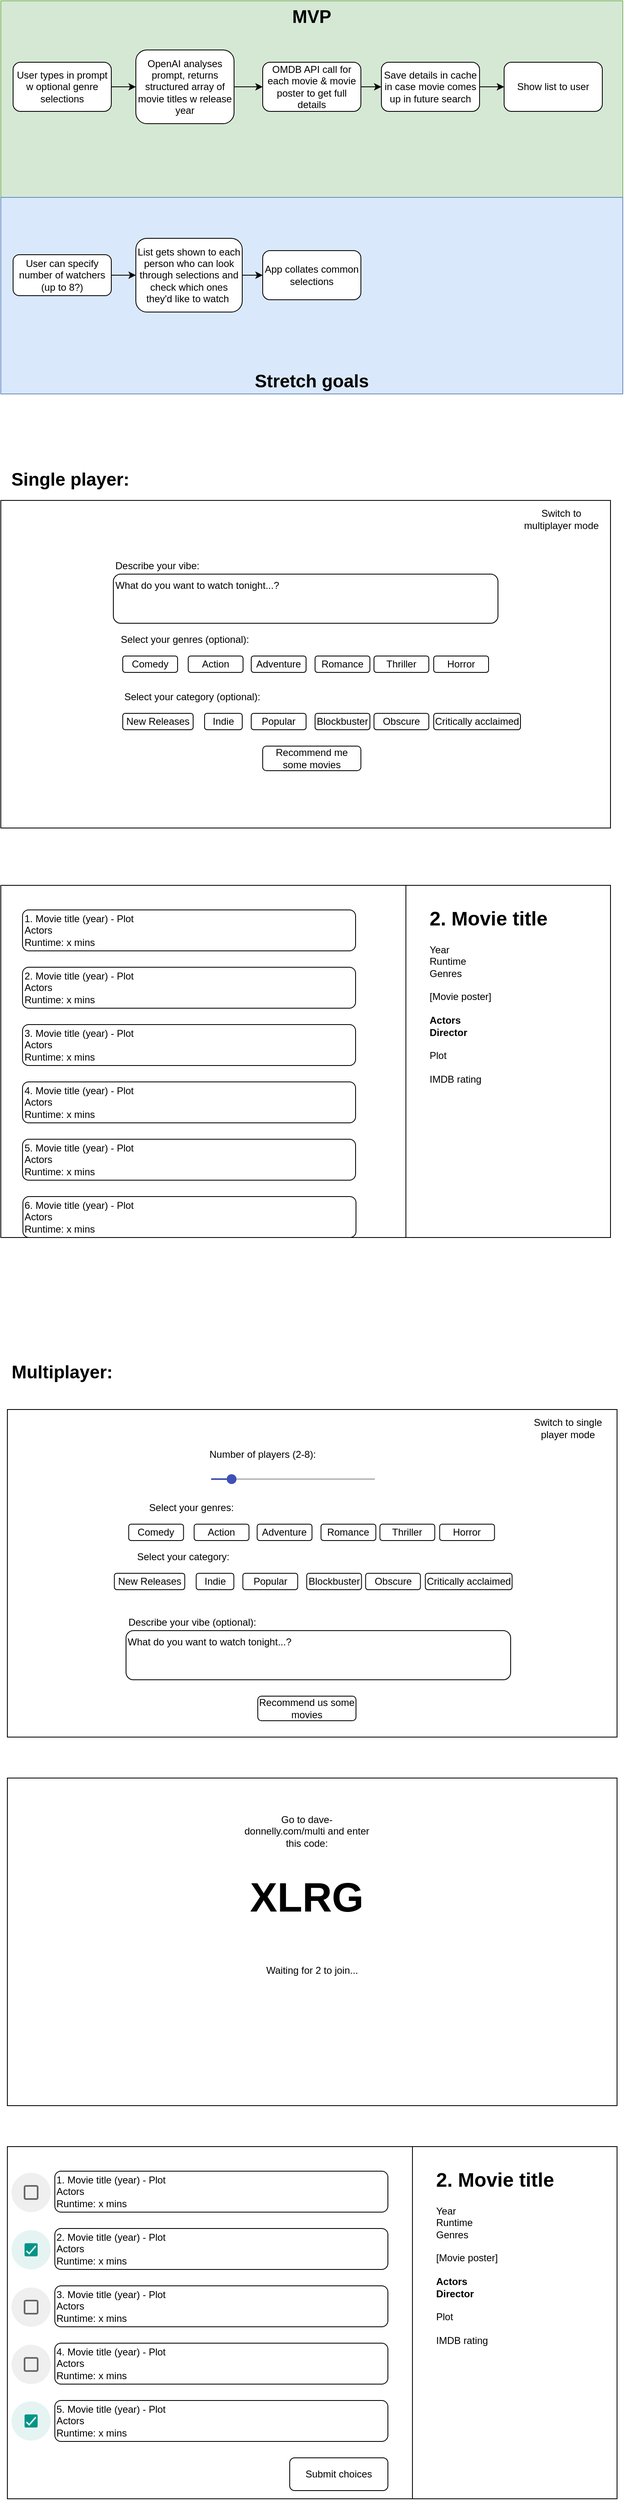 <mxfile version="28.0.9">
  <diagram name="Page-1" id="rJd82SwJ6pK51FtcIQn_">
    <mxGraphModel dx="1376" dy="799" grid="1" gridSize="10" guides="1" tooltips="1" connect="1" arrows="1" fold="1" page="1" pageScale="1" pageWidth="850" pageHeight="1100" math="0" shadow="0">
      <root>
        <mxCell id="0" />
        <mxCell id="1" parent="0" />
        <mxCell id="Zo9WxlXLLLf2FxghPbUZ-1" value="&lt;b&gt;&lt;font style=&quot;font-size: 22px;&quot;&gt;MVP&lt;/font&gt;&lt;/b&gt;" style="rounded=0;whiteSpace=wrap;html=1;fillColor=#d5e8d4;strokeColor=#82b366;verticalAlign=top;" parent="1" vertex="1">
          <mxGeometry x="45" y="40" width="760" height="240" as="geometry" />
        </mxCell>
        <mxCell id="Zo9WxlXLLLf2FxghPbUZ-2" value="Stretch goals" style="rounded=0;whiteSpace=wrap;html=1;fillColor=#dae8fc;strokeColor=#6c8ebf;verticalAlign=bottom;fontStyle=1;fontSize=22;" parent="1" vertex="1">
          <mxGeometry x="45" y="280" width="760" height="240" as="geometry" />
        </mxCell>
        <mxCell id="Zo9WxlXLLLf2FxghPbUZ-5" value="" style="edgeStyle=orthogonalEdgeStyle;rounded=0;orthogonalLoop=1;jettySize=auto;html=1;" parent="1" source="Zo9WxlXLLLf2FxghPbUZ-3" target="Zo9WxlXLLLf2FxghPbUZ-4" edge="1">
          <mxGeometry relative="1" as="geometry" />
        </mxCell>
        <mxCell id="Zo9WxlXLLLf2FxghPbUZ-3" value="User types in prompt w optional genre selections" style="rounded=1;whiteSpace=wrap;html=1;" parent="1" vertex="1">
          <mxGeometry x="60" y="115" width="120" height="60" as="geometry" />
        </mxCell>
        <mxCell id="Zo9WxlXLLLf2FxghPbUZ-7" value="" style="edgeStyle=orthogonalEdgeStyle;rounded=0;orthogonalLoop=1;jettySize=auto;html=1;" parent="1" source="Zo9WxlXLLLf2FxghPbUZ-4" target="Zo9WxlXLLLf2FxghPbUZ-6" edge="1">
          <mxGeometry relative="1" as="geometry" />
        </mxCell>
        <mxCell id="Zo9WxlXLLLf2FxghPbUZ-4" value="OpenAI analyses prompt, returns structured array of movie titles w release year" style="whiteSpace=wrap;html=1;rounded=1;" parent="1" vertex="1">
          <mxGeometry x="210" y="100" width="120" height="90" as="geometry" />
        </mxCell>
        <mxCell id="Zo9WxlXLLLf2FxghPbUZ-9" value="" style="edgeStyle=orthogonalEdgeStyle;rounded=0;orthogonalLoop=1;jettySize=auto;html=1;" parent="1" source="Zo9WxlXLLLf2FxghPbUZ-6" target="Zo9WxlXLLLf2FxghPbUZ-8" edge="1">
          <mxGeometry relative="1" as="geometry" />
        </mxCell>
        <mxCell id="Zo9WxlXLLLf2FxghPbUZ-6" value="OMDB API call for each movie &amp;amp; movie poster to get full details" style="whiteSpace=wrap;html=1;rounded=1;" parent="1" vertex="1">
          <mxGeometry x="365" y="115" width="120" height="60" as="geometry" />
        </mxCell>
        <mxCell id="Zo9WxlXLLLf2FxghPbUZ-11" value="" style="edgeStyle=orthogonalEdgeStyle;rounded=0;orthogonalLoop=1;jettySize=auto;html=1;" parent="1" source="Zo9WxlXLLLf2FxghPbUZ-8" target="Zo9WxlXLLLf2FxghPbUZ-10" edge="1">
          <mxGeometry relative="1" as="geometry" />
        </mxCell>
        <mxCell id="Zo9WxlXLLLf2FxghPbUZ-8" value="Save details in cache in case movie comes up in future search" style="whiteSpace=wrap;html=1;rounded=1;" parent="1" vertex="1">
          <mxGeometry x="510" y="115" width="120" height="60" as="geometry" />
        </mxCell>
        <mxCell id="Zo9WxlXLLLf2FxghPbUZ-10" value="Show list to user" style="whiteSpace=wrap;html=1;rounded=1;" parent="1" vertex="1">
          <mxGeometry x="660" y="115" width="120" height="60" as="geometry" />
        </mxCell>
        <mxCell id="Zo9WxlXLLLf2FxghPbUZ-16" value="" style="edgeStyle=orthogonalEdgeStyle;rounded=0;orthogonalLoop=1;jettySize=auto;html=1;" parent="1" source="Zo9WxlXLLLf2FxghPbUZ-14" target="Zo9WxlXLLLf2FxghPbUZ-15" edge="1">
          <mxGeometry relative="1" as="geometry" />
        </mxCell>
        <mxCell id="Zo9WxlXLLLf2FxghPbUZ-14" value="User can specify number of watchers (up to 8?)" style="rounded=1;whiteSpace=wrap;html=1;" parent="1" vertex="1">
          <mxGeometry x="60" y="350" width="120" height="50" as="geometry" />
        </mxCell>
        <mxCell id="Zo9WxlXLLLf2FxghPbUZ-18" value="" style="edgeStyle=orthogonalEdgeStyle;rounded=0;orthogonalLoop=1;jettySize=auto;html=1;" parent="1" source="Zo9WxlXLLLf2FxghPbUZ-15" target="Zo9WxlXLLLf2FxghPbUZ-17" edge="1">
          <mxGeometry relative="1" as="geometry" />
        </mxCell>
        <mxCell id="Zo9WxlXLLLf2FxghPbUZ-15" value="List gets shown to each person who&amp;nbsp;can look through selections and check which ones they&#39;d like to watch&amp;nbsp;" style="whiteSpace=wrap;html=1;rounded=1;" parent="1" vertex="1">
          <mxGeometry x="210" y="330" width="130" height="90" as="geometry" />
        </mxCell>
        <mxCell id="Zo9WxlXLLLf2FxghPbUZ-17" value="App collates common selections" style="whiteSpace=wrap;html=1;rounded=1;" parent="1" vertex="1">
          <mxGeometry x="365" y="345" width="120" height="60" as="geometry" />
        </mxCell>
        <mxCell id="z4P403QgoqcrapmyP9If-1" value="" style="rounded=0;whiteSpace=wrap;html=1;" vertex="1" parent="1">
          <mxGeometry x="45" y="650" width="745" height="400" as="geometry" />
        </mxCell>
        <mxCell id="z4P403QgoqcrapmyP9If-2" value="What do you want to watch tonight...?" style="rounded=1;whiteSpace=wrap;html=1;align=left;verticalAlign=top;" vertex="1" parent="1">
          <mxGeometry x="182.5" y="740" width="470" height="60" as="geometry" />
        </mxCell>
        <mxCell id="z4P403QgoqcrapmyP9If-3" value="Describe your vibe:" style="text;html=1;align=left;verticalAlign=middle;whiteSpace=wrap;rounded=0;" vertex="1" parent="1">
          <mxGeometry x="183" y="720" width="127" height="20" as="geometry" />
        </mxCell>
        <mxCell id="z4P403QgoqcrapmyP9If-5" value="Comedy" style="rounded=1;whiteSpace=wrap;html=1;" vertex="1" parent="1">
          <mxGeometry x="194" y="840" width="67" height="20" as="geometry" />
        </mxCell>
        <mxCell id="z4P403QgoqcrapmyP9If-6" value="Action" style="rounded=1;whiteSpace=wrap;html=1;" vertex="1" parent="1">
          <mxGeometry x="274" y="840" width="67" height="20" as="geometry" />
        </mxCell>
        <mxCell id="z4P403QgoqcrapmyP9If-7" value="Adventure" style="rounded=1;whiteSpace=wrap;html=1;" vertex="1" parent="1">
          <mxGeometry x="351" y="840" width="67" height="20" as="geometry" />
        </mxCell>
        <mxCell id="z4P403QgoqcrapmyP9If-8" value="Romance" style="rounded=1;whiteSpace=wrap;html=1;" vertex="1" parent="1">
          <mxGeometry x="429" y="840" width="67" height="20" as="geometry" />
        </mxCell>
        <mxCell id="z4P403QgoqcrapmyP9If-9" value="Thriller" style="rounded=1;whiteSpace=wrap;html=1;" vertex="1" parent="1">
          <mxGeometry x="501" y="840" width="67" height="20" as="geometry" />
        </mxCell>
        <mxCell id="z4P403QgoqcrapmyP9If-10" value="Horror" style="rounded=1;whiteSpace=wrap;html=1;" vertex="1" parent="1">
          <mxGeometry x="574" y="840" width="67" height="20" as="geometry" />
        </mxCell>
        <mxCell id="z4P403QgoqcrapmyP9If-11" value="Select your genres (optional):" style="text;html=1;align=center;verticalAlign=middle;whiteSpace=wrap;rounded=0;" vertex="1" parent="1">
          <mxGeometry x="183.25" y="810" width="173.5" height="20" as="geometry" />
        </mxCell>
        <mxCell id="z4P403QgoqcrapmyP9If-12" value="Select your category (optional):" style="text;html=1;align=center;verticalAlign=middle;whiteSpace=wrap;rounded=0;" vertex="1" parent="1">
          <mxGeometry x="191.5" y="880" width="173.5" height="20" as="geometry" />
        </mxCell>
        <mxCell id="z4P403QgoqcrapmyP9If-13" value="New Releases" style="rounded=1;whiteSpace=wrap;html=1;" vertex="1" parent="1">
          <mxGeometry x="194" y="910" width="86" height="20" as="geometry" />
        </mxCell>
        <mxCell id="z4P403QgoqcrapmyP9If-14" value="Indie" style="rounded=1;whiteSpace=wrap;html=1;" vertex="1" parent="1">
          <mxGeometry x="294" y="910" width="46" height="20" as="geometry" />
        </mxCell>
        <mxCell id="z4P403QgoqcrapmyP9If-15" value="Popular" style="rounded=1;whiteSpace=wrap;html=1;" vertex="1" parent="1">
          <mxGeometry x="351" y="910" width="67" height="20" as="geometry" />
        </mxCell>
        <mxCell id="z4P403QgoqcrapmyP9If-16" value="Blockbuster" style="rounded=1;whiteSpace=wrap;html=1;" vertex="1" parent="1">
          <mxGeometry x="429" y="910" width="67" height="20" as="geometry" />
        </mxCell>
        <mxCell id="z4P403QgoqcrapmyP9If-17" value="Obscure" style="rounded=1;whiteSpace=wrap;html=1;" vertex="1" parent="1">
          <mxGeometry x="501" y="910" width="67" height="20" as="geometry" />
        </mxCell>
        <mxCell id="z4P403QgoqcrapmyP9If-18" value="Critically acclaimed" style="rounded=1;whiteSpace=wrap;html=1;" vertex="1" parent="1">
          <mxGeometry x="574" y="910" width="106" height="20" as="geometry" />
        </mxCell>
        <mxCell id="z4P403QgoqcrapmyP9If-20" value="Recommend me some movies" style="rounded=1;whiteSpace=wrap;html=1;" vertex="1" parent="1">
          <mxGeometry x="365" y="950" width="120" height="30" as="geometry" />
        </mxCell>
        <mxCell id="z4P403QgoqcrapmyP9If-22" value="" style="shape=image;html=1;verticalAlign=top;verticalLabelPosition=bottom;labelBackgroundColor=#ffffff;imageAspect=0;aspect=fixed;image=https://icons.diagrams.net/icon-cache1/Phosphor_Duotone_Vol_4-2933/toggle-left-duotone-1282.svg" vertex="1" parent="1">
          <mxGeometry x="703.75" y="687.5" width="32.5" height="32.5" as="geometry" />
        </mxCell>
        <mxCell id="z4P403QgoqcrapmyP9If-23" value="Switch to multiplayer mode" style="text;html=1;align=center;verticalAlign=middle;whiteSpace=wrap;rounded=0;" vertex="1" parent="1">
          <mxGeometry x="680" y="657.5" width="100" height="30" as="geometry" />
        </mxCell>
        <mxCell id="z4P403QgoqcrapmyP9If-24" value="" style="rounded=0;whiteSpace=wrap;html=1;" vertex="1" parent="1">
          <mxGeometry x="53" y="1760" width="745" height="400" as="geometry" />
        </mxCell>
        <mxCell id="z4P403QgoqcrapmyP9If-41" value="Recommend us some movies" style="rounded=1;whiteSpace=wrap;html=1;" vertex="1" parent="1">
          <mxGeometry x="359" y="2110" width="120" height="30" as="geometry" />
        </mxCell>
        <mxCell id="z4P403QgoqcrapmyP9If-43" value="Switch to single player mode" style="text;html=1;align=center;verticalAlign=middle;whiteSpace=wrap;rounded=0;" vertex="1" parent="1">
          <mxGeometry x="688" y="1767.5" width="100" height="30" as="geometry" />
        </mxCell>
        <mxCell id="z4P403QgoqcrapmyP9If-44" value="" style="shape=image;html=1;verticalAlign=top;verticalLabelPosition=bottom;labelBackgroundColor=#ffffff;imageAspect=0;aspect=fixed;image=https://icons.diagrams.net/icon-cache1/Phosphor_Fill_Vol_4-2938/toggle-left-fill-1419.svg" vertex="1" parent="1">
          <mxGeometry x="711.75" y="1800" width="32.5" height="32.5" as="geometry" />
        </mxCell>
        <mxCell id="z4P403QgoqcrapmyP9If-45" value="" style="group" vertex="1" connectable="0" parent="1">
          <mxGeometry x="190.5" y="1870" width="457.75" height="50" as="geometry" />
        </mxCell>
        <mxCell id="z4P403QgoqcrapmyP9If-27" value="Comedy" style="rounded=1;whiteSpace=wrap;html=1;" vertex="1" parent="z4P403QgoqcrapmyP9If-45">
          <mxGeometry x="10.75" y="30" width="67" height="20" as="geometry" />
        </mxCell>
        <mxCell id="z4P403QgoqcrapmyP9If-28" value="Action" style="rounded=1;whiteSpace=wrap;html=1;" vertex="1" parent="z4P403QgoqcrapmyP9If-45">
          <mxGeometry x="90.75" y="30" width="67" height="20" as="geometry" />
        </mxCell>
        <mxCell id="z4P403QgoqcrapmyP9If-29" value="Adventure" style="rounded=1;whiteSpace=wrap;html=1;" vertex="1" parent="z4P403QgoqcrapmyP9If-45">
          <mxGeometry x="167.75" y="30" width="67" height="20" as="geometry" />
        </mxCell>
        <mxCell id="z4P403QgoqcrapmyP9If-30" value="Romance" style="rounded=1;whiteSpace=wrap;html=1;" vertex="1" parent="z4P403QgoqcrapmyP9If-45">
          <mxGeometry x="245.75" y="30" width="67" height="20" as="geometry" />
        </mxCell>
        <mxCell id="z4P403QgoqcrapmyP9If-31" value="Thriller" style="rounded=1;whiteSpace=wrap;html=1;" vertex="1" parent="z4P403QgoqcrapmyP9If-45">
          <mxGeometry x="317.75" y="30" width="67" height="20" as="geometry" />
        </mxCell>
        <mxCell id="z4P403QgoqcrapmyP9If-32" value="Horror" style="rounded=1;whiteSpace=wrap;html=1;" vertex="1" parent="z4P403QgoqcrapmyP9If-45">
          <mxGeometry x="390.75" y="30" width="67" height="20" as="geometry" />
        </mxCell>
        <mxCell id="z4P403QgoqcrapmyP9If-33" value="Select your genres:" style="text;html=1;align=center;verticalAlign=middle;whiteSpace=wrap;rounded=0;" vertex="1" parent="z4P403QgoqcrapmyP9If-45">
          <mxGeometry width="173.5" height="20" as="geometry" />
        </mxCell>
        <mxCell id="z4P403QgoqcrapmyP9If-46" value="" style="group" vertex="1" connectable="0" parent="1">
          <mxGeometry x="181.25" y="1930" width="488.5" height="50" as="geometry" />
        </mxCell>
        <mxCell id="z4P403QgoqcrapmyP9If-34" value="Select your category:" style="text;html=1;align=center;verticalAlign=middle;whiteSpace=wrap;rounded=0;" vertex="1" parent="z4P403QgoqcrapmyP9If-46">
          <mxGeometry width="173.5" height="20" as="geometry" />
        </mxCell>
        <mxCell id="z4P403QgoqcrapmyP9If-35" value="New Releases" style="rounded=1;whiteSpace=wrap;html=1;" vertex="1" parent="z4P403QgoqcrapmyP9If-46">
          <mxGeometry x="2.5" y="30" width="86" height="20" as="geometry" />
        </mxCell>
        <mxCell id="z4P403QgoqcrapmyP9If-36" value="Indie" style="rounded=1;whiteSpace=wrap;html=1;" vertex="1" parent="z4P403QgoqcrapmyP9If-46">
          <mxGeometry x="102.5" y="30" width="46" height="20" as="geometry" />
        </mxCell>
        <mxCell id="z4P403QgoqcrapmyP9If-37" value="Popular" style="rounded=1;whiteSpace=wrap;html=1;" vertex="1" parent="z4P403QgoqcrapmyP9If-46">
          <mxGeometry x="159.5" y="30" width="67" height="20" as="geometry" />
        </mxCell>
        <mxCell id="z4P403QgoqcrapmyP9If-38" value="Blockbuster" style="rounded=1;whiteSpace=wrap;html=1;" vertex="1" parent="z4P403QgoqcrapmyP9If-46">
          <mxGeometry x="237.5" y="30" width="67" height="20" as="geometry" />
        </mxCell>
        <mxCell id="z4P403QgoqcrapmyP9If-39" value="Obscure" style="rounded=1;whiteSpace=wrap;html=1;" vertex="1" parent="z4P403QgoqcrapmyP9If-46">
          <mxGeometry x="309.5" y="30" width="67" height="20" as="geometry" />
        </mxCell>
        <mxCell id="z4P403QgoqcrapmyP9If-40" value="Critically acclaimed" style="rounded=1;whiteSpace=wrap;html=1;" vertex="1" parent="z4P403QgoqcrapmyP9If-46">
          <mxGeometry x="382.5" y="30" width="106" height="20" as="geometry" />
        </mxCell>
        <mxCell id="z4P403QgoqcrapmyP9If-47" value="" style="group;align=left;" vertex="1" connectable="0" parent="1">
          <mxGeometry x="198" y="2010" width="470" height="80" as="geometry" />
        </mxCell>
        <mxCell id="z4P403QgoqcrapmyP9If-25" value="What do you want to watch tonight...?" style="rounded=1;whiteSpace=wrap;html=1;align=left;verticalAlign=top;" vertex="1" parent="z4P403QgoqcrapmyP9If-47">
          <mxGeometry y="20" width="470" height="60" as="geometry" />
        </mxCell>
        <mxCell id="z4P403QgoqcrapmyP9If-26" value="Describe your vibe (optional):" style="text;html=1;align=left;verticalAlign=middle;whiteSpace=wrap;rounded=0;" vertex="1" parent="z4P403QgoqcrapmyP9If-47">
          <mxGeometry x="0.5" width="169.5" height="20" as="geometry" />
        </mxCell>
        <mxCell id="z4P403QgoqcrapmyP9If-50" value="" style="dashed=0;verticalLabelPosition=bottom;verticalAlign=top;align=center;shape=mxgraph.gmdl.slider2;barPos=12.5;strokeColor=#3F51B5;opacity=100;strokeWidth=2;fillColor=#3F51B5;handleSize=10;shadow=0;html=1;" vertex="1" parent="1">
          <mxGeometry x="302" y="1840" width="200" height="10" as="geometry" />
        </mxCell>
        <mxCell id="z4P403QgoqcrapmyP9If-51" value="Number of players (2-8):" style="text;html=1;align=left;verticalAlign=middle;whiteSpace=wrap;rounded=0;" vertex="1" parent="1">
          <mxGeometry x="298" y="1800" width="146" height="30" as="geometry" />
        </mxCell>
        <mxCell id="z4P403QgoqcrapmyP9If-52" value="" style="rounded=0;whiteSpace=wrap;html=1;" vertex="1" parent="1">
          <mxGeometry x="53" y="2210" width="745" height="400" as="geometry" />
        </mxCell>
        <mxCell id="z4P403QgoqcrapmyP9If-53" value="Go to dave-donnelly.com/multi and enter this code:" style="text;html=1;align=center;verticalAlign=middle;whiteSpace=wrap;rounded=0;" vertex="1" parent="1">
          <mxGeometry x="338.38" y="2260" width="162" height="30" as="geometry" />
        </mxCell>
        <mxCell id="z4P403QgoqcrapmyP9If-54" value="XLRG" style="text;html=1;align=center;verticalAlign=middle;whiteSpace=wrap;rounded=0;fontStyle=1;fontSize=50;" vertex="1" parent="1">
          <mxGeometry x="389.38" y="2340" width="60" height="30" as="geometry" />
        </mxCell>
        <mxCell id="z4P403QgoqcrapmyP9If-55" value="Waiting for 2 to join..." style="text;html=1;align=center;verticalAlign=middle;whiteSpace=wrap;rounded=0;" vertex="1" parent="1">
          <mxGeometry x="359.25" y="2430" width="132.5" height="30" as="geometry" />
        </mxCell>
        <mxCell id="z4P403QgoqcrapmyP9If-56" value="" style="rounded=0;whiteSpace=wrap;html=1;" vertex="1" parent="1">
          <mxGeometry x="53" y="2660" width="745" height="430" as="geometry" />
        </mxCell>
        <mxCell id="z4P403QgoqcrapmyP9If-60" value="" style="rounded=0;whiteSpace=wrap;html=1;" vertex="1" parent="1">
          <mxGeometry x="53" y="2660" width="495" height="430" as="geometry" />
        </mxCell>
        <mxCell id="z4P403QgoqcrapmyP9If-61" value="&lt;div&gt;1. Movie title (year) - Plot&lt;/div&gt;&lt;div&gt;Actors&lt;/div&gt;&lt;div&gt;Runtime: x mins&lt;/div&gt;" style="rounded=1;whiteSpace=wrap;html=1;align=left;" vertex="1" parent="1">
          <mxGeometry x="111" y="2690" width="407" height="50" as="geometry" />
        </mxCell>
        <mxCell id="z4P403QgoqcrapmyP9If-62" value="&lt;div&gt;2. Movie title (year) - Plot&lt;/div&gt;&lt;div&gt;Actors&lt;/div&gt;&lt;div&gt;Runtime: x mins&lt;/div&gt;" style="rounded=1;whiteSpace=wrap;html=1;align=left;" vertex="1" parent="1">
          <mxGeometry x="111" y="2760" width="407" height="50" as="geometry" />
        </mxCell>
        <mxCell id="z4P403QgoqcrapmyP9If-63" value="3. Movie title (year) - Plot&lt;div&gt;Actors&lt;/div&gt;&lt;div&gt;Runtime: x mins&lt;/div&gt;" style="rounded=1;whiteSpace=wrap;html=1;align=left;" vertex="1" parent="1">
          <mxGeometry x="111" y="2830" width="407" height="50" as="geometry" />
        </mxCell>
        <mxCell id="z4P403QgoqcrapmyP9If-64" value="&lt;div&gt;4. Movie title (year) - Plot&lt;/div&gt;&lt;div&gt;Actors&lt;/div&gt;&lt;div&gt;Runtime: x mins&lt;/div&gt;" style="rounded=1;whiteSpace=wrap;html=1;align=left;" vertex="1" parent="1">
          <mxGeometry x="111" y="2900" width="407" height="50" as="geometry" />
        </mxCell>
        <mxCell id="z4P403QgoqcrapmyP9If-65" value="&lt;div&gt;5. Movie title (year) - Plot&lt;/div&gt;&lt;div&gt;Actors&lt;/div&gt;&lt;div&gt;Runtime: x mins&lt;/div&gt;" style="rounded=1;whiteSpace=wrap;html=1;align=left;" vertex="1" parent="1">
          <mxGeometry x="111" y="2970" width="407" height="50" as="geometry" />
        </mxCell>
        <mxCell id="z4P403QgoqcrapmyP9If-66" value="&lt;h1 style=&quot;margin-top: 0px;&quot;&gt;2. Movie title&lt;/h1&gt;&lt;div&gt;Year&lt;/div&gt;&lt;div&gt;Runtime&lt;/div&gt;&lt;div&gt;Genres&lt;/div&gt;&lt;div&gt;&lt;br&gt;&lt;/div&gt;&lt;div&gt;[Movie poster]&lt;/div&gt;&lt;div&gt;&lt;br&gt;&lt;/div&gt;&lt;div&gt;&lt;b&gt;Actors&lt;/b&gt;&lt;/div&gt;&lt;div&gt;&lt;b&gt;Director&lt;/b&gt;&lt;/div&gt;&lt;div&gt;&lt;br&gt;&lt;/div&gt;&lt;div&gt;Plot&lt;/div&gt;&lt;div&gt;&lt;br&gt;&lt;/div&gt;&lt;div&gt;IMDB rating&lt;/div&gt;" style="text;html=1;whiteSpace=wrap;overflow=hidden;rounded=0;" vertex="1" parent="1">
          <mxGeometry x="575" y="2680" width="180" height="340" as="geometry" />
        </mxCell>
        <mxCell id="z4P403QgoqcrapmyP9If-68" value="" style="shape=ellipse;labelPosition=right;align=left;strokeColor=none;fillColor=#009587;opacity=10;sketch=0;html=1;" vertex="1" parent="1">
          <mxGeometry x="58" y="2762" width="48" height="48" as="geometry" />
        </mxCell>
        <mxCell id="z4P403QgoqcrapmyP9If-69" value="" style="dashed=0;labelPosition=right;align=left;shape=mxgraph.gmdl.checkbox;strokeColor=none;fillColor=#009587;strokeWidth=2;sketch=0;html=1;" vertex="1" parent="z4P403QgoqcrapmyP9If-68">
          <mxGeometry x="16" y="16" width="16" height="16" as="geometry" />
        </mxCell>
        <mxCell id="z4P403QgoqcrapmyP9If-70" value="" style="shape=ellipse;labelPosition=right;align=left;strokeColor=none;fillColor=#666666;opacity=10;sketch=0;html=1;" vertex="1" parent="1">
          <mxGeometry x="58" y="2692" width="48" height="48" as="geometry" />
        </mxCell>
        <mxCell id="z4P403QgoqcrapmyP9If-71" value="" style="dashed=0;labelPosition=right;align=left;shape=mxgraph.gmdl.checkbox;strokeColor=#666666;fillColor=none;strokeWidth=2;sketch=0;html=1;" vertex="1" parent="z4P403QgoqcrapmyP9If-70">
          <mxGeometry x="16" y="16" width="16" height="16" as="geometry" />
        </mxCell>
        <mxCell id="z4P403QgoqcrapmyP9If-72" value="" style="shape=ellipse;labelPosition=right;align=left;strokeColor=none;fillColor=#666666;opacity=10;sketch=0;html=1;" vertex="1" parent="1">
          <mxGeometry x="58" y="2832" width="48" height="48" as="geometry" />
        </mxCell>
        <mxCell id="z4P403QgoqcrapmyP9If-73" value="" style="dashed=0;labelPosition=right;align=left;shape=mxgraph.gmdl.checkbox;strokeColor=#666666;fillColor=none;strokeWidth=2;sketch=0;html=1;" vertex="1" parent="z4P403QgoqcrapmyP9If-72">
          <mxGeometry x="16" y="16" width="16" height="16" as="geometry" />
        </mxCell>
        <mxCell id="z4P403QgoqcrapmyP9If-74" value="" style="shape=ellipse;labelPosition=right;align=left;strokeColor=none;fillColor=#666666;opacity=10;sketch=0;html=1;" vertex="1" parent="1">
          <mxGeometry x="58" y="2902" width="48" height="48" as="geometry" />
        </mxCell>
        <mxCell id="z4P403QgoqcrapmyP9If-75" value="" style="dashed=0;labelPosition=right;align=left;shape=mxgraph.gmdl.checkbox;strokeColor=#666666;fillColor=none;strokeWidth=2;sketch=0;html=1;" vertex="1" parent="z4P403QgoqcrapmyP9If-74">
          <mxGeometry x="16" y="16" width="16" height="16" as="geometry" />
        </mxCell>
        <mxCell id="z4P403QgoqcrapmyP9If-76" value="" style="shape=ellipse;labelPosition=right;align=left;strokeColor=none;fillColor=#009587;opacity=10;sketch=0;html=1;" vertex="1" parent="1">
          <mxGeometry x="58" y="2971" width="48" height="48" as="geometry" />
        </mxCell>
        <mxCell id="z4P403QgoqcrapmyP9If-77" value="" style="dashed=0;labelPosition=right;align=left;shape=mxgraph.gmdl.checkbox;strokeColor=none;fillColor=#009587;strokeWidth=2;sketch=0;html=1;" vertex="1" parent="z4P403QgoqcrapmyP9If-76">
          <mxGeometry x="16" y="16" width="16" height="16" as="geometry" />
        </mxCell>
        <mxCell id="z4P403QgoqcrapmyP9If-78" value="Submit choices" style="rounded=1;whiteSpace=wrap;html=1;" vertex="1" parent="1">
          <mxGeometry x="398" y="3040" width="120" height="40" as="geometry" />
        </mxCell>
        <mxCell id="z4P403QgoqcrapmyP9If-79" value="" style="rounded=0;whiteSpace=wrap;html=1;" vertex="1" parent="1">
          <mxGeometry x="45" y="1120" width="745" height="430" as="geometry" />
        </mxCell>
        <mxCell id="z4P403QgoqcrapmyP9If-80" value="" style="rounded=0;whiteSpace=wrap;html=1;" vertex="1" parent="1">
          <mxGeometry x="45" y="1120" width="495" height="430" as="geometry" />
        </mxCell>
        <mxCell id="z4P403QgoqcrapmyP9If-81" value="&lt;div&gt;1. Movie title (year) - Plot&lt;/div&gt;&lt;div&gt;Actors&lt;/div&gt;&lt;div&gt;Runtime: x mins&lt;/div&gt;" style="rounded=1;whiteSpace=wrap;html=1;align=left;" vertex="1" parent="1">
          <mxGeometry x="71.5" y="1150" width="407" height="50" as="geometry" />
        </mxCell>
        <mxCell id="z4P403QgoqcrapmyP9If-82" value="&lt;div&gt;2. Movie title (year) - Plot&lt;/div&gt;&lt;div&gt;Actors&lt;/div&gt;&lt;div&gt;Runtime: x mins&lt;/div&gt;" style="rounded=1;whiteSpace=wrap;html=1;align=left;" vertex="1" parent="1">
          <mxGeometry x="71.5" y="1220" width="407" height="50" as="geometry" />
        </mxCell>
        <mxCell id="z4P403QgoqcrapmyP9If-83" value="3. Movie title (year) - Plot&lt;div&gt;Actors&lt;/div&gt;&lt;div&gt;Runtime: x mins&lt;/div&gt;" style="rounded=1;whiteSpace=wrap;html=1;align=left;" vertex="1" parent="1">
          <mxGeometry x="71.5" y="1290" width="407" height="50" as="geometry" />
        </mxCell>
        <mxCell id="z4P403QgoqcrapmyP9If-84" value="&lt;div&gt;4. Movie title (year) - Plot&lt;/div&gt;&lt;div&gt;Actors&lt;/div&gt;&lt;div&gt;Runtime: x mins&lt;/div&gt;" style="rounded=1;whiteSpace=wrap;html=1;align=left;" vertex="1" parent="1">
          <mxGeometry x="71.5" y="1360" width="407" height="50" as="geometry" />
        </mxCell>
        <mxCell id="z4P403QgoqcrapmyP9If-85" value="&lt;div&gt;5. Movie title (year) - Plot&lt;/div&gt;&lt;div&gt;Actors&lt;/div&gt;&lt;div&gt;Runtime: x mins&lt;/div&gt;" style="rounded=1;whiteSpace=wrap;html=1;align=left;" vertex="1" parent="1">
          <mxGeometry x="71.5" y="1430" width="407" height="50" as="geometry" />
        </mxCell>
        <mxCell id="z4P403QgoqcrapmyP9If-86" value="&lt;h1 style=&quot;margin-top: 0px;&quot;&gt;2. Movie title&lt;/h1&gt;&lt;div&gt;Year&lt;/div&gt;&lt;div&gt;Runtime&lt;/div&gt;&lt;div&gt;Genres&lt;/div&gt;&lt;div&gt;&lt;br&gt;&lt;/div&gt;&lt;div&gt;[Movie poster]&lt;/div&gt;&lt;div&gt;&lt;br&gt;&lt;/div&gt;&lt;div&gt;&lt;b&gt;Actors&lt;/b&gt;&lt;/div&gt;&lt;div&gt;&lt;b&gt;Director&lt;/b&gt;&lt;/div&gt;&lt;div&gt;&lt;br&gt;&lt;/div&gt;&lt;div&gt;Plot&lt;/div&gt;&lt;div&gt;&lt;br&gt;&lt;/div&gt;&lt;div&gt;IMDB rating&lt;/div&gt;" style="text;html=1;whiteSpace=wrap;overflow=hidden;rounded=0;" vertex="1" parent="1">
          <mxGeometry x="567" y="1140" width="180" height="340" as="geometry" />
        </mxCell>
        <mxCell id="z4P403QgoqcrapmyP9If-98" value="Multiplayer:" style="text;html=1;align=center;verticalAlign=middle;whiteSpace=wrap;rounded=0;fontStyle=1;fontSize=22;" vertex="1" parent="1">
          <mxGeometry x="90" y="1700" width="60" height="30" as="geometry" />
        </mxCell>
        <mxCell id="z4P403QgoqcrapmyP9If-99" value="&lt;div&gt;6. Movie title (year) - Plot&lt;/div&gt;&lt;div&gt;Actors&lt;/div&gt;&lt;div&gt;Runtime: x mins&lt;/div&gt;" style="rounded=1;whiteSpace=wrap;html=1;align=left;" vertex="1" parent="1">
          <mxGeometry x="72" y="1500" width="407" height="50" as="geometry" />
        </mxCell>
        <mxCell id="z4P403QgoqcrapmyP9If-100" value="Single player:" style="text;html=1;align=center;verticalAlign=middle;whiteSpace=wrap;rounded=0;fontStyle=1;fontSize=22;" vertex="1" parent="1">
          <mxGeometry x="45" y="610" width="170" height="30" as="geometry" />
        </mxCell>
      </root>
    </mxGraphModel>
  </diagram>
</mxfile>
